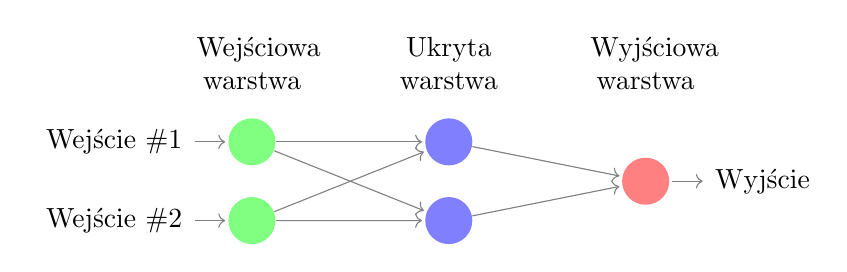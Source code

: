 \def\layersep{2.5cm}

% Define two helper counters
\begin{tikzpicture}[shorten >=1pt,->,draw=black!50, node distance=\layersep]
    \tikzstyle{every pin edge}=[<-,shorten <=1pt]
    \tikzstyle{neuron}=[circle,fill=black!25,minimum size=17pt,inner sep=0pt]
    \tikzstyle{input neuron}=[neuron, fill=green!50];
    \tikzstyle{output neuron}=[neuron, fill=red!50];
    \tikzstyle{hidden neuron}=[neuron, fill=blue!50];
    \tikzstyle{annot} = [text width=4em, text centered]

    % Draw the input layer nodes
    \foreach \name / \y in {1,...,2}
    % This is the same as writing \foreach \name / \y in {1/1,2/2,3/3,4/4}
        \node[input neuron, pin=left:Wejście \#\y] (I-\name) at (0,-\y) {};

    % Draw the hidden layer nodes
    \foreach \name / \y in {1,...,2}
        \path
            node[hidden neuron] (H-\name) at (\layersep,-\y cm) {};

    % Draw the output layer node
    \node[output neuron,pin={[pin edge={->}]right:Wyjście}] (O) at (\layersep*2, -1.5 cm) {};

    % Connect every node in the input layer with every node in the
    % hidden layer.
    \foreach \source in {1,...,2}
        \foreach \dest in {1,...,2}
            \path (I-\source) edge (H-\dest);

    % Connect every node in the hidden layer with the output layer
    \foreach \source in {1,...,2}
        \path (H-\source) edge (O);

    % Annotate the layers
    \node[annot,above of=H-1, node distance=1cm] (hl) {Ukryta warstwa};
    \node[annot,left of=hl] {Wejściowa warstwa};
    \node[annot,right of=hl] {Wyjściowa warstwa};
\end{tikzpicture}

